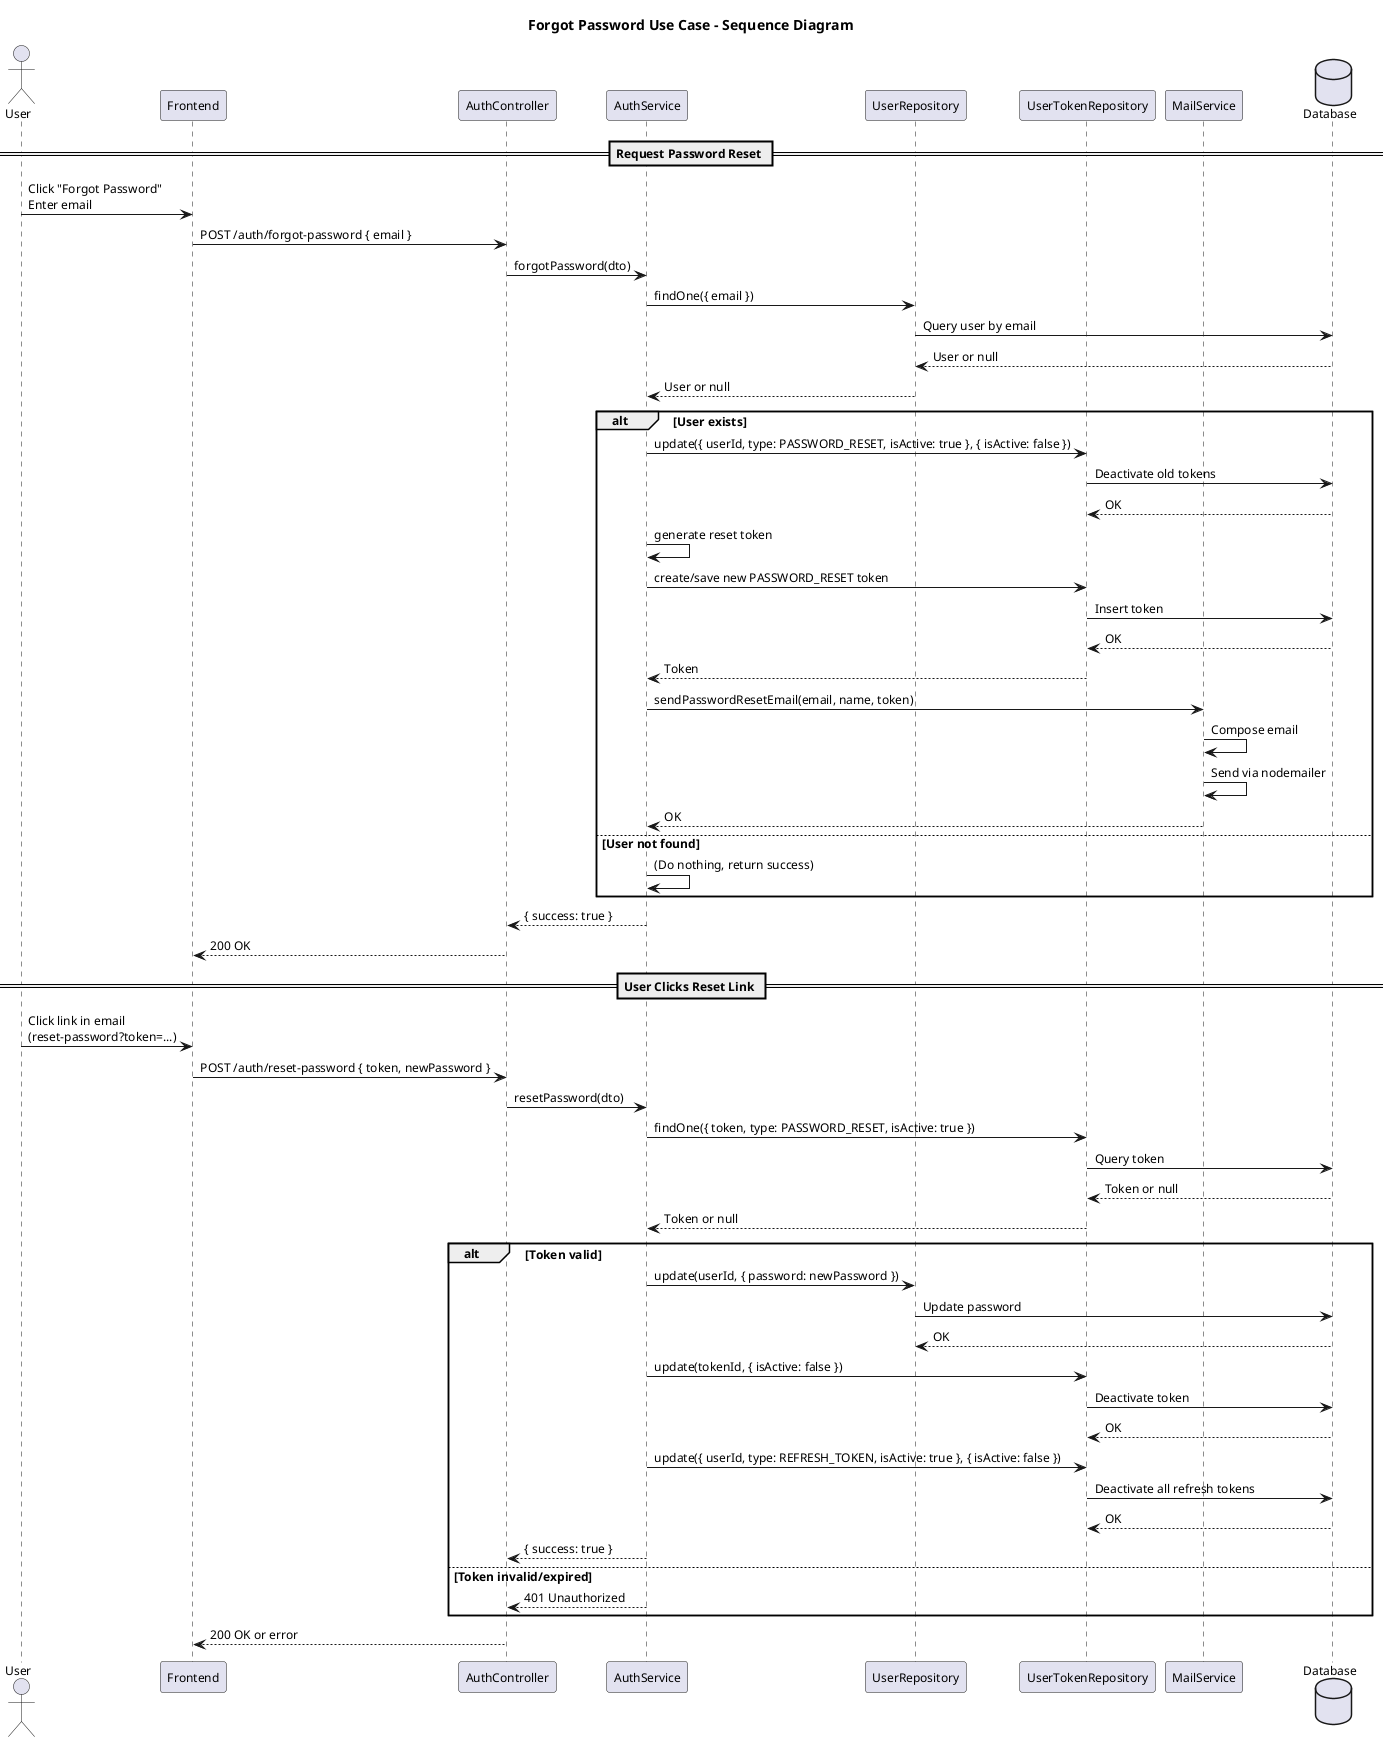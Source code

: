 @startuml
' Định dạng giấy A4 portrait (210mm x 297mm)
skinparam pageSize 210 297
skinparam pageMargin 30
skinparam defaultFontSize 12
' Nếu muốn nhỏ hơn nữa để vừa trang, có thể dùng 10

title Forgot Password Use Case - Sequence Diagram

actor User
participant "Frontend" as FE
participant "AuthController" as Controller
participant "AuthService" as Service
participant "UserRepository" as UserRepo
participant "UserTokenRepository" as TokenRepo
participant "MailService" as Mail
database "Database" as DB

== Request Password Reset ==
User -> FE : Click "Forgot Password"\nEnter email
FE -> Controller : POST /auth/forgot-password { email }
Controller -> Service : forgotPassword(dto)
Service -> UserRepo : findOne({ email })
UserRepo -> DB : Query user by email
DB --> UserRepo : User or null
UserRepo --> Service : User or null

alt User exists
    Service -> TokenRepo : update({ userId, type: PASSWORD_RESET, isActive: true }, { isActive: false })
    TokenRepo -> DB : Deactivate old tokens
    DB --> TokenRepo : OK
    Service -> Service : generate reset token
    Service -> TokenRepo : create/save new PASSWORD_RESET token
    TokenRepo -> DB : Insert token
    DB --> TokenRepo : OK
    TokenRepo --> Service : Token
    Service -> Mail : sendPasswordResetEmail(email, name, token)
    Mail -> Mail : Compose email
    Mail -> Mail : Send via nodemailer
    Mail --> Service : OK
else User not found
    Service -> Service : (Do nothing, return success)
end
Service --> Controller : { success: true }
Controller --> FE : 200 OK

== User Clicks Reset Link ==
User -> FE : Click link in email\n(reset-password?token=...)
FE -> Controller : POST /auth/reset-password { token, newPassword }
Controller -> Service : resetPassword(dto)
Service -> TokenRepo : findOne({ token, type: PASSWORD_RESET, isActive: true })
TokenRepo -> DB : Query token
DB --> TokenRepo : Token or null
TokenRepo --> Service : Token or null

alt Token valid
    Service -> UserRepo : update(userId, { password: newPassword })
    UserRepo -> DB : Update password
    DB --> UserRepo : OK
    Service -> TokenRepo : update(tokenId, { isActive: false })
    TokenRepo -> DB : Deactivate token
    DB --> TokenRepo : OK
    Service -> TokenRepo : update({ userId, type: REFRESH_TOKEN, isActive: true }, { isActive: false })
    TokenRepo -> DB : Deactivate all refresh tokens
    DB --> TokenRepo : OK
    Service --> Controller : { success: true }
else Token invalid/expired
    Service --> Controller : 401 Unauthorized
end
Controller --> FE : 200 OK or error

@enduml
